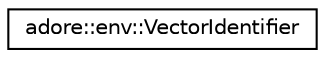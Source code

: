digraph "Graphical Class Hierarchy"
{
 // LATEX_PDF_SIZE
  edge [fontname="Helvetica",fontsize="10",labelfontname="Helvetica",labelfontsize="10"];
  node [fontname="Helvetica",fontsize="10",shape=record];
  rankdir="LR";
  Node0 [label="adore::env::VectorIdentifier",height=0.2,width=0.4,color="black", fillcolor="white", style="filled",URL="$structadore_1_1env_1_1VectorIdentifier.html",tooltip=" "];
}
